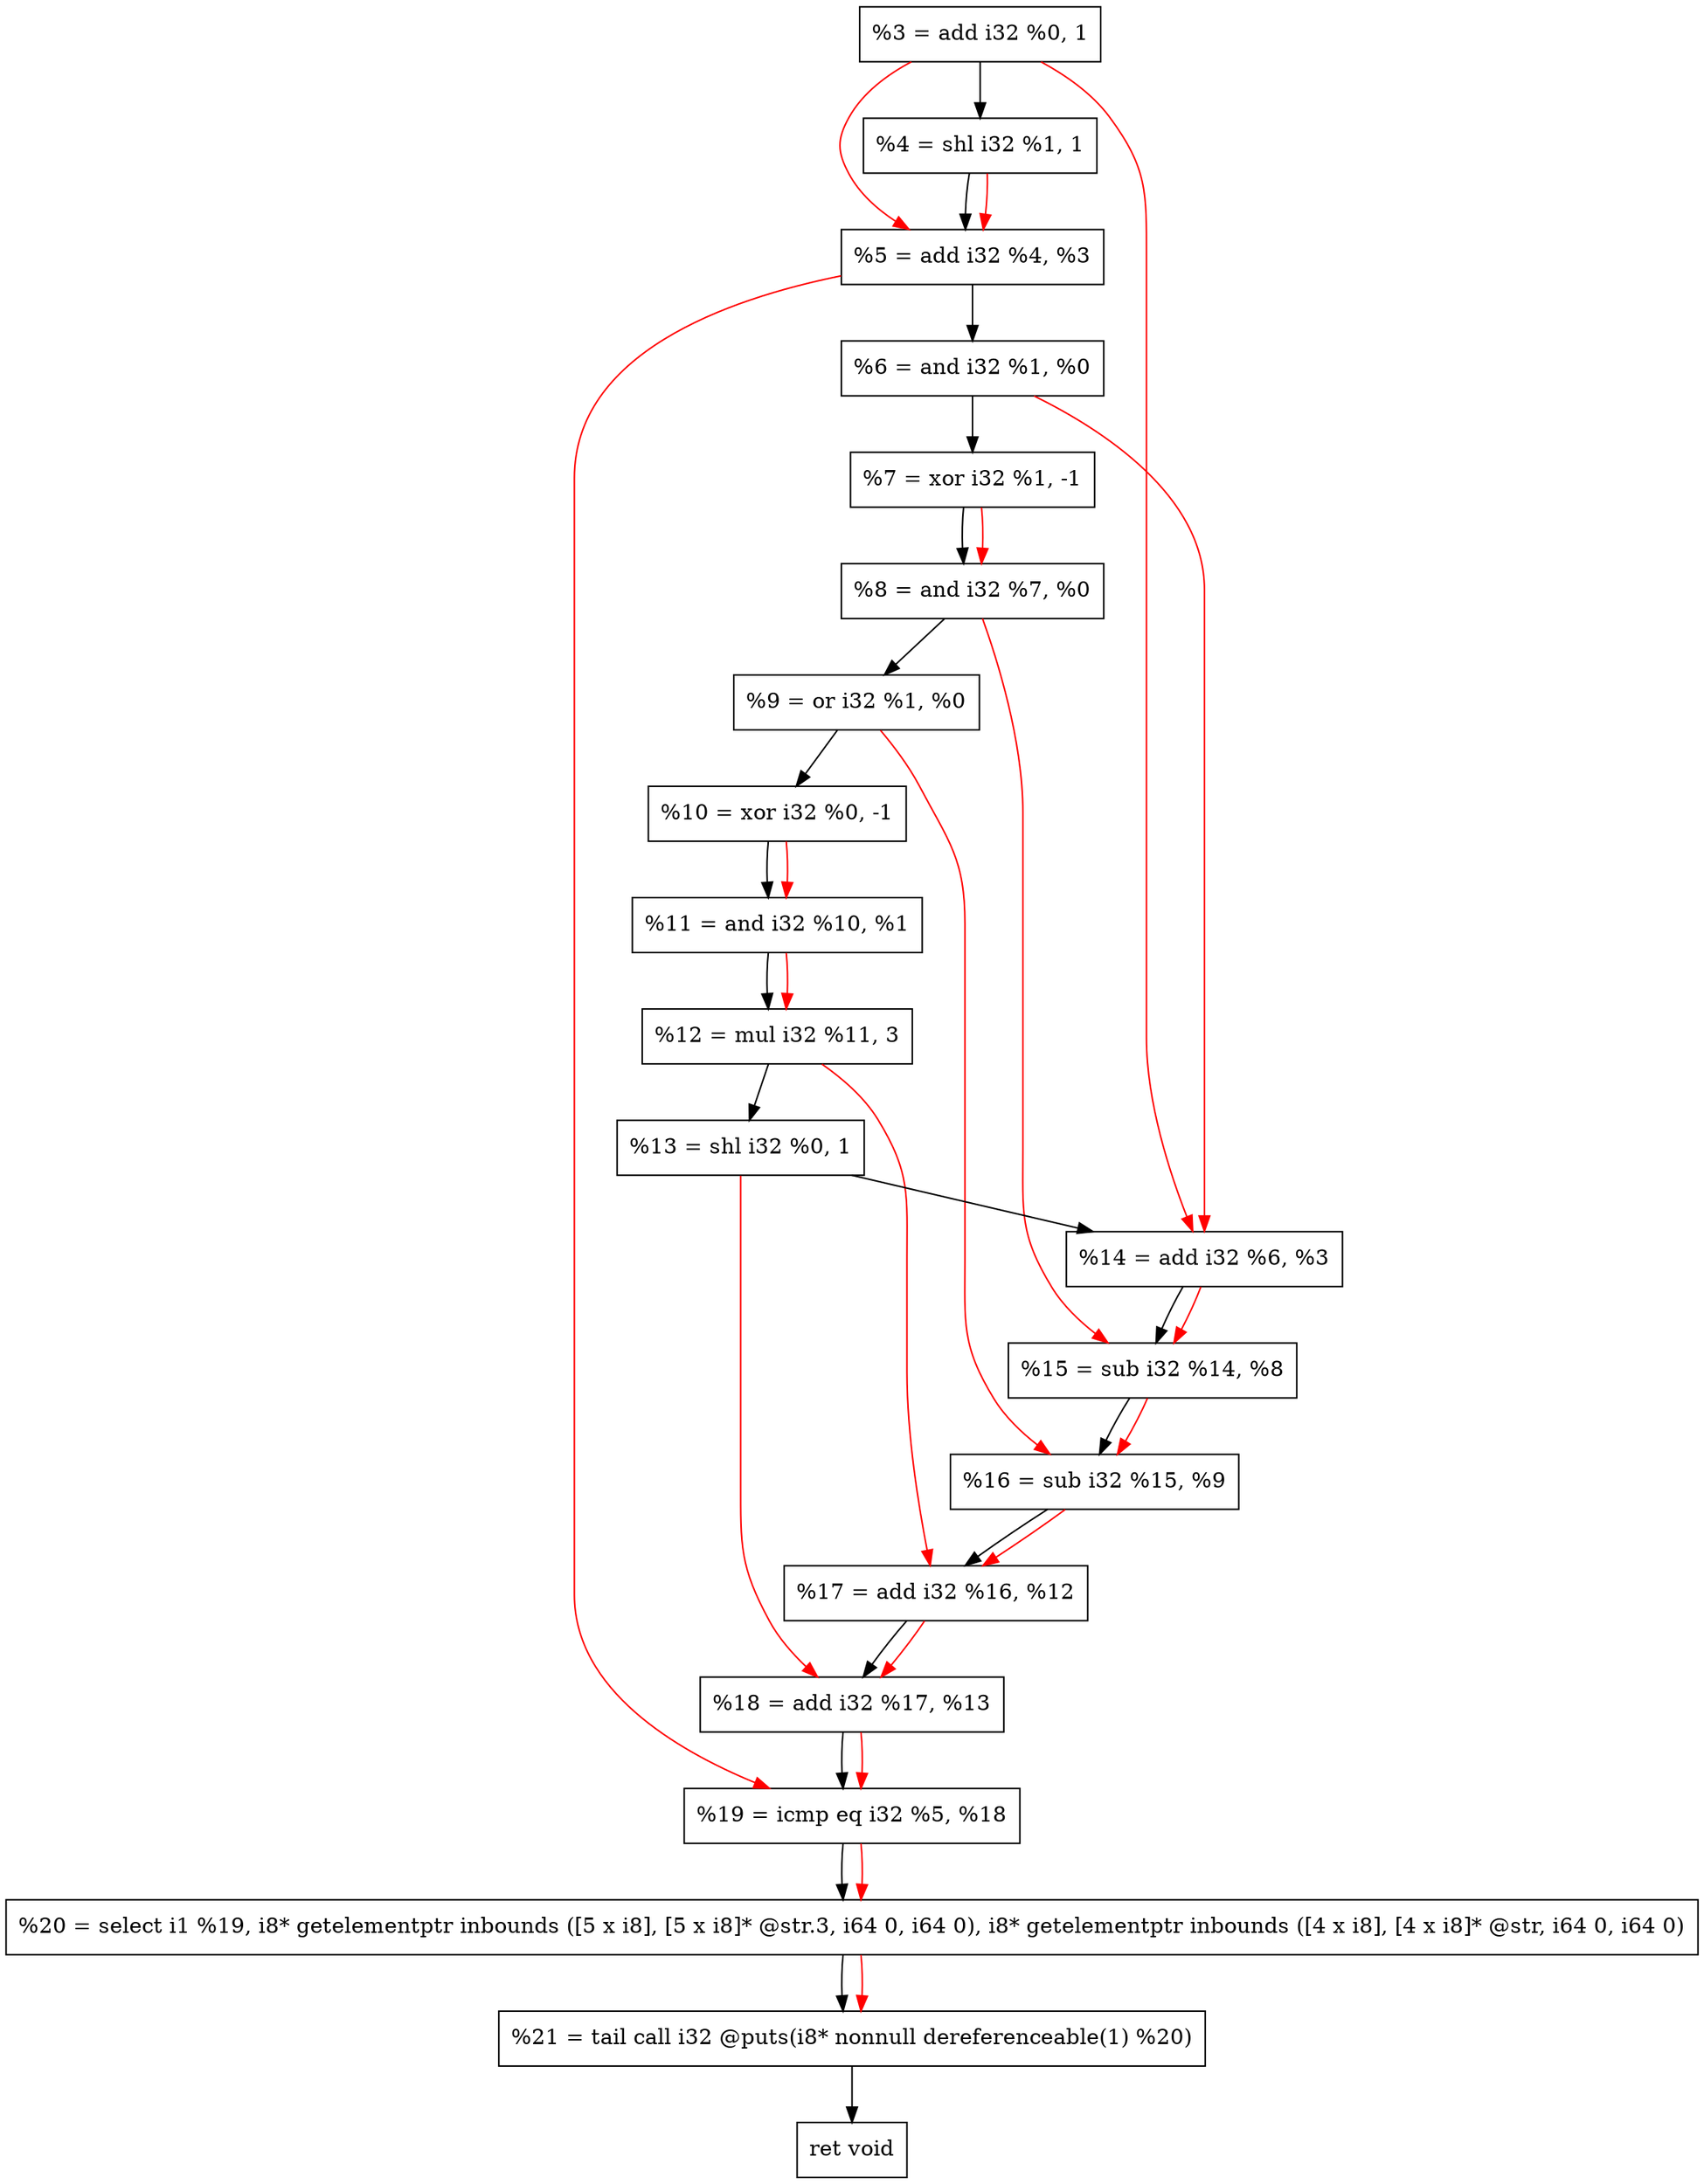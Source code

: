 digraph "DFG for'crackme' function" {
	Node0x1df0a30[shape=record, label="  %3 = add i32 %0, 1"];
	Node0x1df0aa0[shape=record, label="  %4 = shl i32 %1, 1"];
	Node0x1df0b60[shape=record, label="  %5 = add i32 %4, %3"];
	Node0x1df0bd0[shape=record, label="  %6 = and i32 %1, %0"];
	Node0x1df0c40[shape=record, label="  %7 = xor i32 %1, -1"];
	Node0x1df0cb0[shape=record, label="  %8 = and i32 %7, %0"];
	Node0x1df0d20[shape=record, label="  %9 = or i32 %1, %0"];
	Node0x1df0d90[shape=record, label="  %10 = xor i32 %0, -1"];
	Node0x1df0e00[shape=record, label="  %11 = and i32 %10, %1"];
	Node0x1df0ea0[shape=record, label="  %12 = mul i32 %11, 3"];
	Node0x1df0f10[shape=record, label="  %13 = shl i32 %0, 1"];
	Node0x1df0f80[shape=record, label="  %14 = add i32 %6, %3"];
	Node0x1df0ff0[shape=record, label="  %15 = sub i32 %14, %8"];
	Node0x1df1060[shape=record, label="  %16 = sub i32 %15, %9"];
	Node0x1df10d0[shape=record, label="  %17 = add i32 %16, %12"];
	Node0x1df1140[shape=record, label="  %18 = add i32 %17, %13"];
	Node0x1df11b0[shape=record, label="  %19 = icmp eq i32 %5, %18"];
	Node0x1d91268[shape=record, label="  %20 = select i1 %19, i8* getelementptr inbounds ([5 x i8], [5 x i8]* @str.3, i64 0, i64 0), i8* getelementptr inbounds ([4 x i8], [4 x i8]* @str, i64 0, i64 0)"];
	Node0x1df1650[shape=record, label="  %21 = tail call i32 @puts(i8* nonnull dereferenceable(1) %20)"];
	Node0x1df16a0[shape=record, label="  ret void"];
	Node0x1df0a30 -> Node0x1df0aa0;
	Node0x1df0aa0 -> Node0x1df0b60;
	Node0x1df0b60 -> Node0x1df0bd0;
	Node0x1df0bd0 -> Node0x1df0c40;
	Node0x1df0c40 -> Node0x1df0cb0;
	Node0x1df0cb0 -> Node0x1df0d20;
	Node0x1df0d20 -> Node0x1df0d90;
	Node0x1df0d90 -> Node0x1df0e00;
	Node0x1df0e00 -> Node0x1df0ea0;
	Node0x1df0ea0 -> Node0x1df0f10;
	Node0x1df0f10 -> Node0x1df0f80;
	Node0x1df0f80 -> Node0x1df0ff0;
	Node0x1df0ff0 -> Node0x1df1060;
	Node0x1df1060 -> Node0x1df10d0;
	Node0x1df10d0 -> Node0x1df1140;
	Node0x1df1140 -> Node0x1df11b0;
	Node0x1df11b0 -> Node0x1d91268;
	Node0x1d91268 -> Node0x1df1650;
	Node0x1df1650 -> Node0x1df16a0;
edge [color=red]
	Node0x1df0aa0 -> Node0x1df0b60;
	Node0x1df0a30 -> Node0x1df0b60;
	Node0x1df0c40 -> Node0x1df0cb0;
	Node0x1df0d90 -> Node0x1df0e00;
	Node0x1df0e00 -> Node0x1df0ea0;
	Node0x1df0bd0 -> Node0x1df0f80;
	Node0x1df0a30 -> Node0x1df0f80;
	Node0x1df0f80 -> Node0x1df0ff0;
	Node0x1df0cb0 -> Node0x1df0ff0;
	Node0x1df0ff0 -> Node0x1df1060;
	Node0x1df0d20 -> Node0x1df1060;
	Node0x1df1060 -> Node0x1df10d0;
	Node0x1df0ea0 -> Node0x1df10d0;
	Node0x1df10d0 -> Node0x1df1140;
	Node0x1df0f10 -> Node0x1df1140;
	Node0x1df0b60 -> Node0x1df11b0;
	Node0x1df1140 -> Node0x1df11b0;
	Node0x1df11b0 -> Node0x1d91268;
	Node0x1d91268 -> Node0x1df1650;
}
